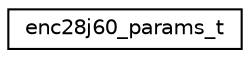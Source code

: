 digraph "Graphical Class Hierarchy"
{
 // LATEX_PDF_SIZE
  edge [fontname="Helvetica",fontsize="10",labelfontname="Helvetica",labelfontsize="10"];
  node [fontname="Helvetica",fontsize="10",shape=record];
  rankdir="LR";
  Node0 [label="enc28j60_params_t",height=0.2,width=0.4,color="black", fillcolor="white", style="filled",URL="$structenc28j60__params__t.html",tooltip="Struct containing the needed peripheral configuration."];
}
